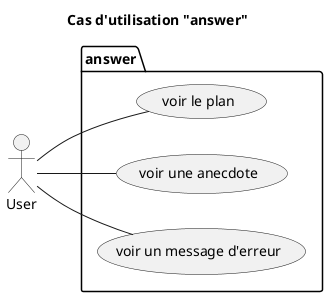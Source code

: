 @startuml 03_UC_answer
title Cas d'utilisation "answer"

package answer{
    left to right direction
    (voir le plan) as map
    (voir une anecdote) as story
    (voir un message d'erreur) as error
}

actor User

User -- map
User -- story
User -- error

@enduml